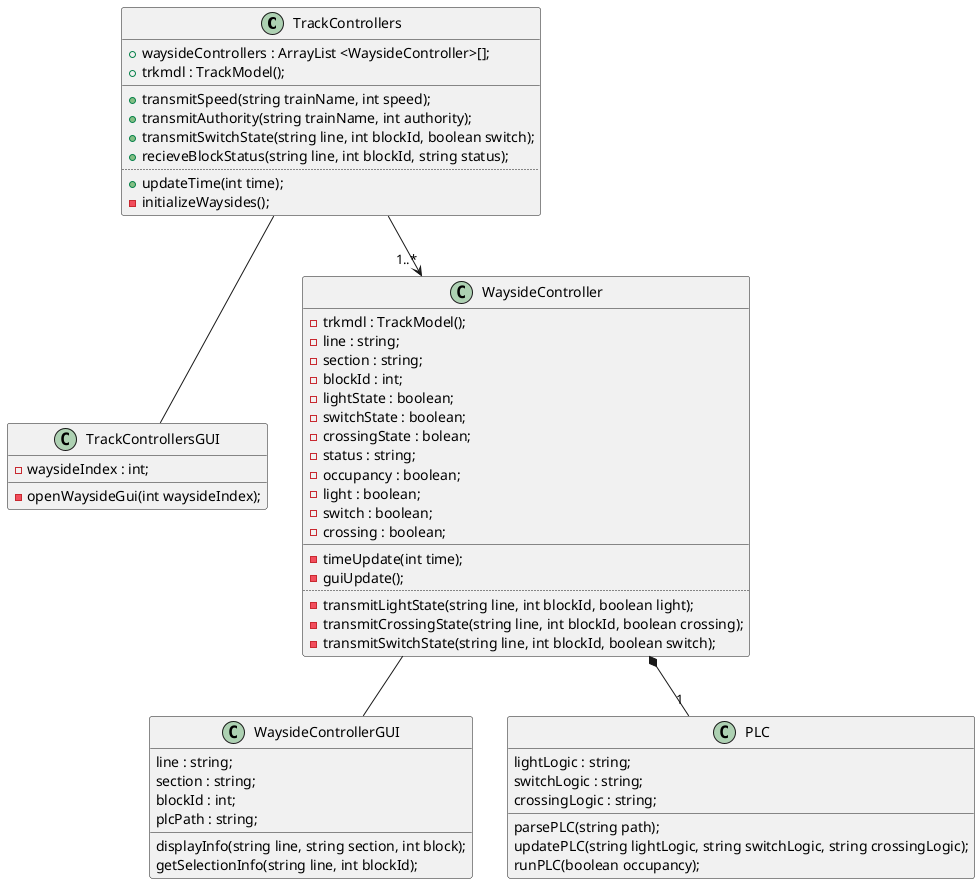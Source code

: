 @startuml
class TrackControllers {
	{field} + waysideControllers : ArrayList <WaysideController>[];
	{field} + trkmdl : TrackModel();
	__
	{method} + transmitSpeed(string trainName, int speed);
	{method} + transmitAuthority(string trainName, int authority);
	{method} + transmitSwitchState(string line, int blockId, boolean switch);
	{method} + recieveBlockStatus(string line, int blockId, string status);
	..
	{method} + updateTime(int time);
	{method} - initializeWaysides(); 
}

class TrackControllersGUI {
	{field} - waysideIndex : int;
	__
	{method} - openWaysideGui(int waysideIndex);
}

class WaysideController {
	{field} - trkmdl : TrackModel();
	{field} - line : string;
	{field} - section : string;
	{field} - blockId : int;
	{field} - lightState : boolean;
	{field} - switchState : boolean;
	{field} - crossingState : bolean;
	{field} - status : string;
	{field} - occupancy : boolean;
	{field} - light : boolean;
	{field} - switch : boolean;
	{field} - crossing : boolean;
	__
	{method} - timeUpdate(int time);
	{method} - guiUpdate();
	..
	{method} - transmitLightState(string line, int blockId, boolean light); 
	{method} - transmitCrossingState(string line, int blockId, boolean crossing);
	{method} - transmitSwitchState(string line, int blockId, boolean switch);
}

class WaysideControllerGUI {
	{field} line : string;
	{field} section : string;
	{field} blockId : int;
	{field} plcPath : string;
	__
	{method} displayInfo(string line, string section, int block);
	{method} getSelectionInfo(string line, int blockId);
}

class PLC {
	{field} lightLogic : string; 
	{field} switchLogic : string; 
	{field} crossingLogic : string;
	__
	{method} parsePLC(string path); 
	{method} updatePLC(string lightLogic, string switchLogic, string crossingLogic);
	{method} runPLC(boolean occupancy);
}

TrackControllers --> "1..*" WaysideController
TrackControllers -- TrackControllersGUI
WaysideController -- WaysideControllerGUI
WaysideController *-- "1" PLC

@enduml